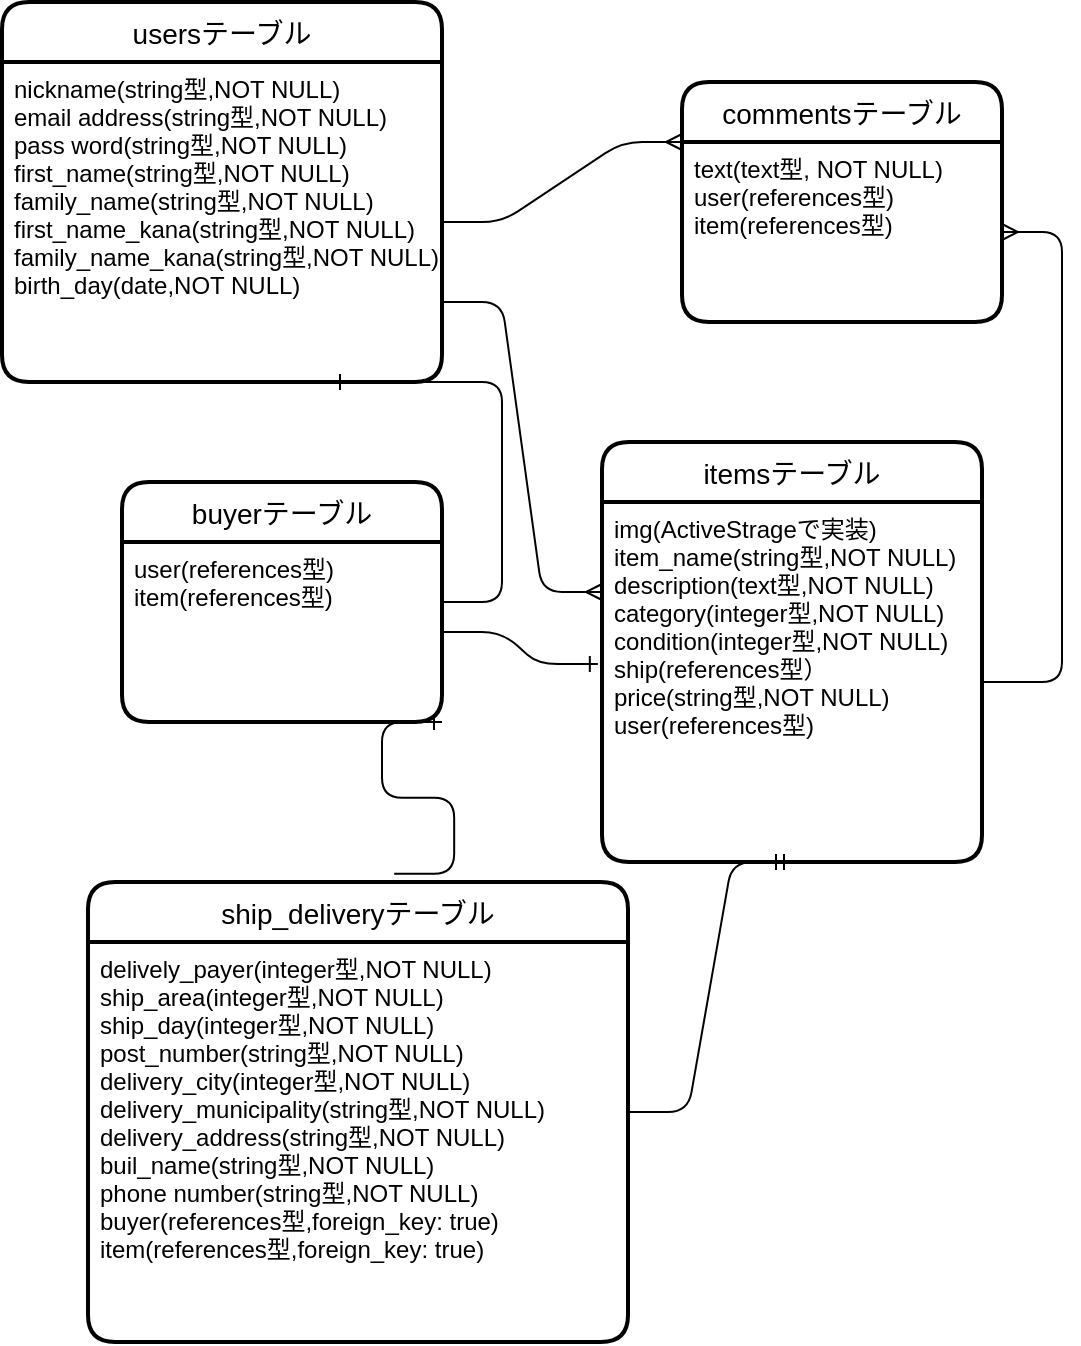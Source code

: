 <mxfile version="13.10.0" type="embed">
    <diagram id="ktSkhCPGU-JCYie2QiZc" name="ページ1">
        <mxGraphModel dx="387" dy="526" grid="1" gridSize="10" guides="1" tooltips="1" connect="1" arrows="1" fold="1" page="1" pageScale="1" pageWidth="850" pageHeight="1100" math="0" shadow="0">
            <root>
                <mxCell id="0"/>
                <mxCell id="1" parent="0"/>
                <mxCell id="15" value="usersテーブル" style="swimlane;childLayout=stackLayout;horizontal=1;startSize=30;horizontalStack=0;rounded=1;fontSize=14;fontStyle=0;strokeWidth=2;resizeParent=0;resizeLast=1;shadow=0;dashed=0;align=center;" parent="1" vertex="1">
                    <mxGeometry x="257" y="20" width="220" height="190" as="geometry"/>
                </mxCell>
                <mxCell id="16" value="nickname(string型,NOT NULL)&#10;email address(string型,NOT NULL)&#10;pass word(string型,NOT NULL)&#10;first_name(string型,NOT NULL)&#10;family_name(string型,NOT NULL)&#10;first_name_kana(string型,NOT NULL)&#10;family_name_kana(string型,NOT NULL)&#10;birth_day(date,NOT NULL)&#10;&#10;" style="align=left;strokeColor=none;fillColor=none;spacingLeft=4;fontSize=12;verticalAlign=top;resizable=0;rotatable=0;part=1;" parent="15" vertex="1">
                    <mxGeometry y="30" width="220" height="160" as="geometry"/>
                </mxCell>
                <mxCell id="17" value="itemsテーブル" style="swimlane;childLayout=stackLayout;horizontal=1;startSize=30;horizontalStack=0;rounded=1;fontSize=14;fontStyle=0;strokeWidth=2;resizeParent=0;resizeLast=1;shadow=0;dashed=0;align=center;" parent="1" vertex="1">
                    <mxGeometry x="557" y="240" width="190" height="210" as="geometry"/>
                </mxCell>
                <mxCell id="18" value="img(ActiveStrageで実装)&#10;item_name(string型,NOT NULL)&#10;description(text型,NOT NULL)&#10;category(integer型,NOT NULL)&#10;condition(integer型,NOT NULL)&#10;ship(references型）&#10;price(string型,NOT NULL)&#10;user(references型)&#10;" style="align=left;strokeColor=none;fillColor=none;spacingLeft=4;fontSize=12;verticalAlign=top;resizable=0;rotatable=0;part=1;" parent="17" vertex="1">
                    <mxGeometry y="30" width="190" height="180" as="geometry"/>
                </mxCell>
                <mxCell id="22" value="commentsテーブル" style="swimlane;childLayout=stackLayout;horizontal=1;startSize=30;horizontalStack=0;rounded=1;fontSize=14;fontStyle=0;strokeWidth=2;resizeParent=0;resizeLast=1;shadow=0;dashed=0;align=center;" vertex="1" parent="1">
                    <mxGeometry x="597" y="60" width="160" height="120" as="geometry"/>
                </mxCell>
                <mxCell id="23" value="text(text型, NOT NULL)&#10;user(references型)&#10;item(references型)" style="align=left;strokeColor=none;fillColor=none;spacingLeft=4;fontSize=12;verticalAlign=top;resizable=0;rotatable=0;part=1;" vertex="1" parent="22">
                    <mxGeometry y="30" width="160" height="90" as="geometry"/>
                </mxCell>
                <mxCell id="24" value="" style="edgeStyle=entityRelationEdgeStyle;fontSize=12;html=1;endArrow=ERmany;" edge="1" parent="1" source="18" target="23">
                    <mxGeometry width="100" height="100" relative="1" as="geometry">
                        <mxPoint x="447" y="540" as="sourcePoint"/>
                        <mxPoint x="547" y="440" as="targetPoint"/>
                    </mxGeometry>
                </mxCell>
                <mxCell id="25" value="" style="edgeStyle=entityRelationEdgeStyle;fontSize=12;html=1;endArrow=ERmany;exitX=1;exitY=0.75;exitDx=0;exitDy=0;entryX=0;entryY=0.25;entryDx=0;entryDy=0;" edge="1" parent="1" source="16" target="18">
                    <mxGeometry width="100" height="100" relative="1" as="geometry">
                        <mxPoint x="227" y="190" as="sourcePoint"/>
                        <mxPoint x="257" y="420" as="targetPoint"/>
                    </mxGeometry>
                </mxCell>
                <mxCell id="27" value="" style="edgeStyle=entityRelationEdgeStyle;fontSize=12;html=1;endArrow=ERmany;entryX=0;entryY=0.25;entryDx=0;entryDy=0;" edge="1" parent="1" source="16" target="22">
                    <mxGeometry width="100" height="100" relative="1" as="geometry">
                        <mxPoint x="567" y="260" as="sourcePoint"/>
                        <mxPoint x="577" y="195" as="targetPoint"/>
                    </mxGeometry>
                </mxCell>
                <mxCell id="46" value="buyerテーブル" style="swimlane;childLayout=stackLayout;horizontal=1;startSize=30;horizontalStack=0;rounded=1;fontSize=14;fontStyle=0;strokeWidth=2;resizeParent=0;resizeLast=1;shadow=0;dashed=0;align=center;" vertex="1" parent="1">
                    <mxGeometry x="317" y="260" width="160" height="120" as="geometry"/>
                </mxCell>
                <mxCell id="47" value="user(references型)&#10;item(references型)&#10;" style="align=left;strokeColor=none;fillColor=none;spacingLeft=4;fontSize=12;verticalAlign=top;resizable=0;rotatable=0;part=1;" vertex="1" parent="46">
                    <mxGeometry y="30" width="160" height="90" as="geometry"/>
                </mxCell>
                <mxCell id="48" value="" style="edgeStyle=entityRelationEdgeStyle;fontSize=12;html=1;endArrow=ERone;endFill=1;entryX=-0.011;entryY=0.45;entryDx=0;entryDy=0;entryPerimeter=0;exitX=1;exitY=0.5;exitDx=0;exitDy=0;" edge="1" parent="1" source="47" target="18">
                    <mxGeometry width="100" height="100" relative="1" as="geometry">
                        <mxPoint x="479" y="330" as="sourcePoint"/>
                        <mxPoint x="550" y="349" as="targetPoint"/>
                    </mxGeometry>
                </mxCell>
                <mxCell id="49" value="" style="edgeStyle=entityRelationEdgeStyle;fontSize=12;html=1;endArrow=ERone;endFill=1;entryX=0.75;entryY=1;entryDx=0;entryDy=0;" edge="1" parent="1" source="46" target="16">
                    <mxGeometry width="100" height="100" relative="1" as="geometry">
                        <mxPoint x="413" y="250" as="sourcePoint"/>
                        <mxPoint x="457" y="160" as="targetPoint"/>
                    </mxGeometry>
                </mxCell>
                <mxCell id="50" value="ship_deliveryテーブル" style="swimlane;childLayout=stackLayout;horizontal=1;startSize=30;horizontalStack=0;rounded=1;fontSize=14;fontStyle=0;strokeWidth=2;resizeParent=0;resizeLast=1;shadow=0;dashed=0;align=center;" vertex="1" parent="1">
                    <mxGeometry x="300" y="460" width="270" height="230" as="geometry"/>
                </mxCell>
                <mxCell id="51" value="delively_payer(integer型,NOT NULL)&#10;ship_area(integer型,NOT NULL)&#10;ship_day(integer型,NOT NULL)&#10;post_number(string型,NOT NULL)&#10;delivery_city(integer型,NOT NULL)&#10;delivery_municipality(string型,NOT NULL)&#10;delivery_address(string型,NOT NULL)&#10;buil_name(string型,NOT NULL)&#10;phone number(string型,NOT NULL)&#10;buyer(references型,foreign_key: true)&#10;item(references型,foreign_key: true)&#10;&#10;" style="align=left;strokeColor=none;fillColor=none;spacingLeft=4;fontSize=12;verticalAlign=top;resizable=0;rotatable=0;part=1;" vertex="1" parent="50">
                    <mxGeometry y="30" width="270" height="200" as="geometry"/>
                </mxCell>
                <mxCell id="52" value="" style="edgeStyle=entityRelationEdgeStyle;fontSize=12;html=1;endArrow=ERmandOne;entryX=0.5;entryY=1;entryDx=0;entryDy=0;" edge="1" parent="1" source="50" target="18">
                    <mxGeometry width="100" height="100" relative="1" as="geometry">
                        <mxPoint x="790" y="526" as="sourcePoint"/>
                        <mxPoint x="790" y="450" as="targetPoint"/>
                    </mxGeometry>
                </mxCell>
                <mxCell id="53" value="" style="edgeStyle=entityRelationEdgeStyle;fontSize=12;html=1;endArrow=ERone;endFill=1;exitX=0.567;exitY=-0.018;exitDx=0;exitDy=0;exitPerimeter=0;entryX=1;entryY=1;entryDx=0;entryDy=0;" edge="1" parent="1" source="50" target="47">
                    <mxGeometry width="100" height="100" relative="1" as="geometry">
                        <mxPoint x="470" y="430" as="sourcePoint"/>
                        <mxPoint x="570" y="330" as="targetPoint"/>
                    </mxGeometry>
                </mxCell>
            </root>
        </mxGraphModel>
    </diagram>
</mxfile>